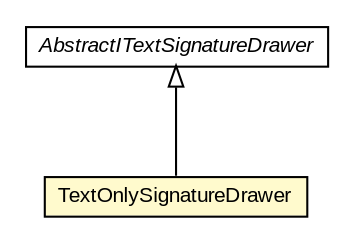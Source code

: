#!/usr/local/bin/dot
#
# Class diagram 
# Generated by UMLGraph version R5_6-24-gf6e263 (http://www.umlgraph.org/)
#

digraph G {
	edge [fontname="arial",fontsize=10,labelfontname="arial",labelfontsize=10];
	node [fontname="arial",fontsize=10,shape=plaintext];
	nodesep=0.25;
	ranksep=0.5;
	// eu.europa.esig.dss.pdf.openpdf.visible.TextOnlySignatureDrawer
	c711944 [label=<<table title="eu.europa.esig.dss.pdf.openpdf.visible.TextOnlySignatureDrawer" border="0" cellborder="1" cellspacing="0" cellpadding="2" port="p" bgcolor="lemonChiffon" href="./TextOnlySignatureDrawer.html">
		<tr><td><table border="0" cellspacing="0" cellpadding="1">
<tr><td align="center" balign="center"> TextOnlySignatureDrawer </td></tr>
		</table></td></tr>
		</table>>, URL="./TextOnlySignatureDrawer.html", fontname="arial", fontcolor="black", fontsize=10.0];
	// eu.europa.esig.dss.pdf.openpdf.visible.AbstractITextSignatureDrawer
	c711948 [label=<<table title="eu.europa.esig.dss.pdf.openpdf.visible.AbstractITextSignatureDrawer" border="0" cellborder="1" cellspacing="0" cellpadding="2" port="p" href="./AbstractITextSignatureDrawer.html">
		<tr><td><table border="0" cellspacing="0" cellpadding="1">
<tr><td align="center" balign="center"><font face="arial italic"> AbstractITextSignatureDrawer </font></td></tr>
		</table></td></tr>
		</table>>, URL="./AbstractITextSignatureDrawer.html", fontname="arial", fontcolor="black", fontsize=10.0];
	//eu.europa.esig.dss.pdf.openpdf.visible.TextOnlySignatureDrawer extends eu.europa.esig.dss.pdf.openpdf.visible.AbstractITextSignatureDrawer
	c711948:p -> c711944:p [dir=back,arrowtail=empty];
}

